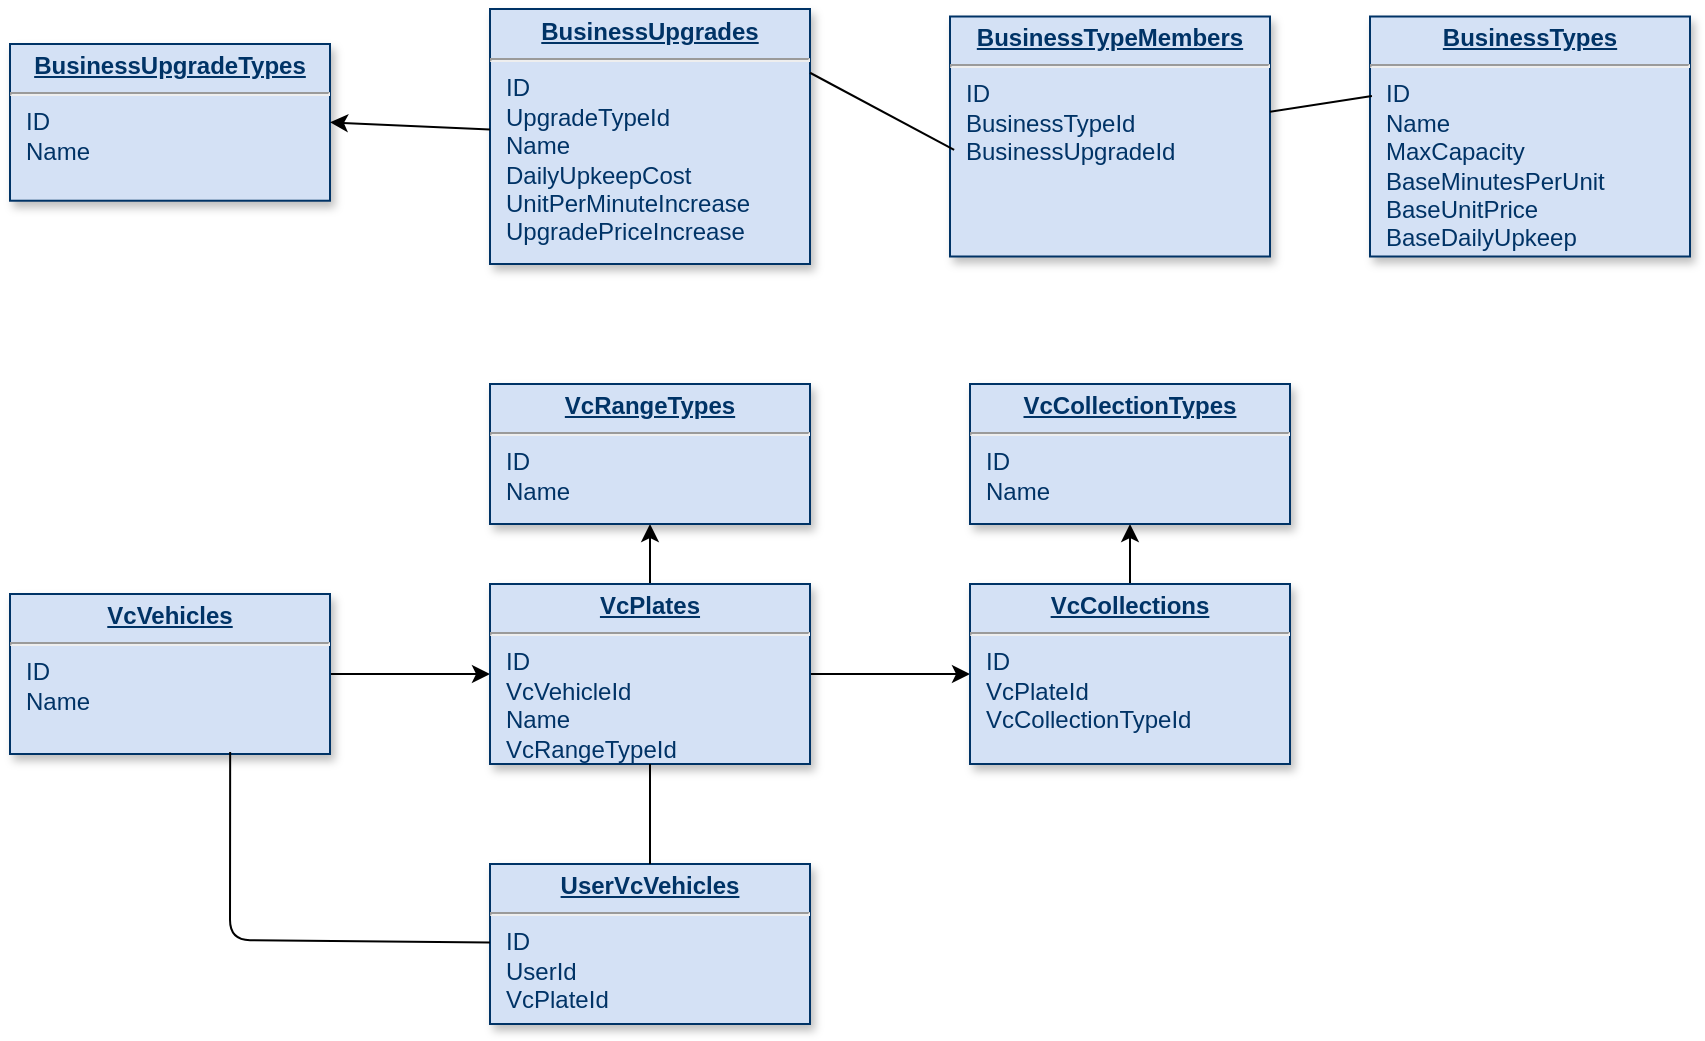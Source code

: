 <mxfile version="14.1.5" type="device"><diagram name="Page-1" id="efa7a0a1-bf9b-a30e-e6df-94a7791c09e9"><mxGraphModel dx="1422" dy="822" grid="1" gridSize="10" guides="1" tooltips="1" connect="1" arrows="1" fold="1" page="1" pageScale="1" pageWidth="826" pageHeight="1169" background="#ffffff" math="0" shadow="0"><root><mxCell id="0"/><mxCell id="1" parent="0"/><mxCell id="19" value="&lt;p style=&quot;margin: 0px ; margin-top: 4px ; text-align: center ; text-decoration: underline&quot;&gt;&lt;b&gt;BusinessTypes&lt;/b&gt;&lt;/p&gt;&lt;hr&gt;&lt;p style=&quot;margin: 0px ; margin-left: 8px&quot;&gt;ID&lt;/p&gt;&lt;p style=&quot;margin: 0px ; margin-left: 8px&quot;&gt;Name&lt;/p&gt;&lt;p style=&quot;margin: 0px ; margin-left: 8px&quot;&gt;MaxCapacity&lt;/p&gt;&lt;p style=&quot;margin: 0px ; margin-left: 8px&quot;&gt;BaseMinutesPerUnit&lt;/p&gt;&lt;p style=&quot;margin: 0px ; margin-left: 8px&quot;&gt;BaseUnitPrice&lt;/p&gt;&lt;p style=&quot;margin: 0px ; margin-left: 8px&quot;&gt;BaseDailyUpkeep&lt;/p&gt;" style="verticalAlign=top;align=left;overflow=fill;fontSize=12;fontFamily=Helvetica;html=1;strokeColor=#003366;shadow=1;fillColor=#D4E1F5;fontColor=#003366" parent="1" vertex="1"><mxGeometry x="700.0" y="146.25" width="160" height="120" as="geometry"/></mxCell><mxCell id="21" value="&lt;p style=&quot;margin: 0px ; margin-top: 4px ; text-align: center ; text-decoration: underline&quot;&gt;&lt;strong&gt;BusinessUpgrades&lt;/strong&gt;&lt;/p&gt;&lt;hr&gt;&lt;p style=&quot;margin: 0px ; margin-left: 8px&quot;&gt;ID&lt;/p&gt;&lt;p style=&quot;margin: 0px ; margin-left: 8px&quot;&gt;UpgradeTypeId&lt;/p&gt;&lt;p style=&quot;margin: 0px ; margin-left: 8px&quot;&gt;Name&lt;/p&gt;&lt;p style=&quot;margin: 0px ; margin-left: 8px&quot;&gt;DailyUpkeepCost&lt;/p&gt;&lt;p style=&quot;margin: 0px ; margin-left: 8px&quot;&gt;UnitPerMinuteIncrease&lt;/p&gt;&lt;p style=&quot;margin: 0px ; margin-left: 8px&quot;&gt;UpgradePriceIncrease&lt;/p&gt;" style="verticalAlign=top;align=left;overflow=fill;fontSize=12;fontFamily=Helvetica;html=1;strokeColor=#003366;shadow=1;fillColor=#D4E1F5;fontColor=#003366" parent="1" vertex="1"><mxGeometry x="260" y="142.5" width="160" height="127.5" as="geometry"/></mxCell><mxCell id="25" value="&lt;p style=&quot;margin: 0px ; margin-top: 4px ; text-align: center ; text-decoration: underline&quot;&gt;&lt;b&gt;BusinessUpgradeTypes&lt;/b&gt;&lt;/p&gt;&lt;hr&gt;&lt;p style=&quot;margin: 0px ; margin-left: 8px&quot;&gt;ID&lt;/p&gt;&lt;p style=&quot;margin: 0px ; margin-left: 8px&quot;&gt;Name&lt;/p&gt;" style="verticalAlign=top;align=left;overflow=fill;fontSize=12;fontFamily=Helvetica;html=1;strokeColor=#003366;shadow=1;fillColor=#D4E1F5;fontColor=#003366" parent="1" vertex="1"><mxGeometry x="20" y="160" width="160" height="78.36" as="geometry"/></mxCell><mxCell id="S1tk-yrZmZSNaKdjhj4R-123" value="" style="endArrow=classic;html=1;entryX=1;entryY=0.5;entryDx=0;entryDy=0;" parent="1" source="21" target="25" edge="1"><mxGeometry relative="1" as="geometry"><mxPoint x="240" y="190" as="sourcePoint"/><mxPoint x="250" y="330" as="targetPoint"/></mxGeometry></mxCell><mxCell id="S1tk-yrZmZSNaKdjhj4R-125" value="&lt;p style=&quot;margin: 0px ; margin-top: 4px ; text-align: center ; text-decoration: underline&quot;&gt;&lt;b&gt;BusinessTypeMembers&lt;/b&gt;&lt;/p&gt;&lt;hr&gt;&lt;p style=&quot;margin: 0px ; margin-left: 8px&quot;&gt;ID&lt;/p&gt;&lt;p style=&quot;margin: 0px ; margin-left: 8px&quot;&gt;BusinessTypeId&lt;/p&gt;&lt;p style=&quot;margin: 0px ; margin-left: 8px&quot;&gt;BusinessUpgradeId&lt;/p&gt;" style="verticalAlign=top;align=left;overflow=fill;fontSize=12;fontFamily=Helvetica;html=1;strokeColor=#003366;shadow=1;fillColor=#D4E1F5;fontColor=#003366" parent="1" vertex="1"><mxGeometry x="490.0" y="146.25" width="160" height="120" as="geometry"/></mxCell><mxCell id="S1tk-yrZmZSNaKdjhj4R-127" value="" style="endArrow=none;html=1;entryX=0.013;entryY=0.556;entryDx=0;entryDy=0;entryPerimeter=0;exitX=1;exitY=0.25;exitDx=0;exitDy=0;" parent="1" source="21" target="S1tk-yrZmZSNaKdjhj4R-125" edge="1"><mxGeometry width="50" height="50" relative="1" as="geometry"><mxPoint x="420" y="370" as="sourcePoint"/><mxPoint x="470" y="320" as="targetPoint"/></mxGeometry></mxCell><mxCell id="rmfm0lNkYl5G-NYbzPea-27" value="" style="endArrow=none;html=1;entryX=0.006;entryY=0.331;entryDx=0;entryDy=0;entryPerimeter=0;" parent="1" source="S1tk-yrZmZSNaKdjhj4R-125" target="19" edge="1"><mxGeometry width="50" height="50" relative="1" as="geometry"><mxPoint x="680" y="360" as="sourcePoint"/><mxPoint x="730" y="310" as="targetPoint"/></mxGeometry></mxCell><mxCell id="rmfm0lNkYl5G-NYbzPea-32" value="" style="edgeStyle=orthogonalEdgeStyle;rounded=0;orthogonalLoop=1;jettySize=auto;html=1;" parent="1" source="rmfm0lNkYl5G-NYbzPea-29" target="rmfm0lNkYl5G-NYbzPea-31" edge="1"><mxGeometry relative="1" as="geometry"/></mxCell><mxCell id="rmfm0lNkYl5G-NYbzPea-29" value="&lt;p style=&quot;margin: 0px ; margin-top: 4px ; text-align: center ; text-decoration: underline&quot;&gt;&lt;strong&gt;VcVehicles&lt;/strong&gt;&lt;/p&gt;&lt;hr&gt;&lt;p style=&quot;margin: 0px ; margin-left: 8px&quot;&gt;ID&lt;/p&gt;&lt;p style=&quot;margin: 0px ; margin-left: 8px&quot;&gt;Name&lt;/p&gt;" style="verticalAlign=top;align=left;overflow=fill;fontSize=12;fontFamily=Helvetica;html=1;strokeColor=#003366;shadow=1;fillColor=#D4E1F5;fontColor=#003366" parent="1" vertex="1"><mxGeometry x="20" y="435" width="160" height="80" as="geometry"/></mxCell><mxCell id="rmfm0lNkYl5G-NYbzPea-34" value="" style="edgeStyle=orthogonalEdgeStyle;rounded=0;orthogonalLoop=1;jettySize=auto;html=1;" parent="1" source="rmfm0lNkYl5G-NYbzPea-31" target="rmfm0lNkYl5G-NYbzPea-33" edge="1"><mxGeometry relative="1" as="geometry"/></mxCell><mxCell id="rmfm0lNkYl5G-NYbzPea-36" value="" style="edgeStyle=orthogonalEdgeStyle;rounded=0;orthogonalLoop=1;jettySize=auto;html=1;" parent="1" source="rmfm0lNkYl5G-NYbzPea-31" target="rmfm0lNkYl5G-NYbzPea-35" edge="1"><mxGeometry relative="1" as="geometry"/></mxCell><mxCell id="rmfm0lNkYl5G-NYbzPea-31" value="&lt;p style=&quot;margin: 0px ; margin-top: 4px ; text-align: center ; text-decoration: underline&quot;&gt;&lt;strong&gt;VcPlates&lt;/strong&gt;&lt;/p&gt;&lt;hr&gt;&lt;p style=&quot;margin: 0px ; margin-left: 8px&quot;&gt;ID&lt;/p&gt;&lt;p style=&quot;margin: 0px ; margin-left: 8px&quot;&gt;VcVehicleId&lt;/p&gt;&lt;p style=&quot;margin: 0px ; margin-left: 8px&quot;&gt;Name&lt;/p&gt;&lt;p style=&quot;margin: 0px ; margin-left: 8px&quot;&gt;VcRangeTypeId&lt;/p&gt;" style="verticalAlign=top;align=left;overflow=fill;fontSize=12;fontFamily=Helvetica;html=1;strokeColor=#003366;shadow=1;fillColor=#D4E1F5;fontColor=#003366" parent="1" vertex="1"><mxGeometry x="260" y="430" width="160" height="90" as="geometry"/></mxCell><mxCell id="rmfm0lNkYl5G-NYbzPea-33" value="&lt;p style=&quot;margin: 0px ; margin-top: 4px ; text-align: center ; text-decoration: underline&quot;&gt;&lt;strong&gt;VcRangeTypes&lt;/strong&gt;&lt;/p&gt;&lt;hr&gt;&lt;p style=&quot;margin: 0px ; margin-left: 8px&quot;&gt;ID&lt;/p&gt;&lt;p style=&quot;margin: 0px ; margin-left: 8px&quot;&gt;Name&lt;/p&gt;" style="verticalAlign=top;align=left;overflow=fill;fontSize=12;fontFamily=Helvetica;html=1;strokeColor=#003366;shadow=1;fillColor=#D4E1F5;fontColor=#003366" parent="1" vertex="1"><mxGeometry x="260" y="330" width="160" height="70" as="geometry"/></mxCell><mxCell id="rmfm0lNkYl5G-NYbzPea-38" value="" style="edgeStyle=orthogonalEdgeStyle;rounded=0;orthogonalLoop=1;jettySize=auto;html=1;" parent="1" source="rmfm0lNkYl5G-NYbzPea-35" target="rmfm0lNkYl5G-NYbzPea-37" edge="1"><mxGeometry relative="1" as="geometry"/></mxCell><mxCell id="rmfm0lNkYl5G-NYbzPea-35" value="&lt;p style=&quot;margin: 0px ; margin-top: 4px ; text-align: center ; text-decoration: underline&quot;&gt;&lt;strong&gt;VcCollections&lt;/strong&gt;&lt;/p&gt;&lt;hr&gt;&lt;p style=&quot;margin: 0px ; margin-left: 8px&quot;&gt;ID&lt;/p&gt;&lt;p style=&quot;margin: 0px ; margin-left: 8px&quot;&gt;VcPlateId&lt;/p&gt;&lt;p style=&quot;margin: 0px ; margin-left: 8px&quot;&gt;VcCollectionTypeId&lt;/p&gt;" style="verticalAlign=top;align=left;overflow=fill;fontSize=12;fontFamily=Helvetica;html=1;strokeColor=#003366;shadow=1;fillColor=#D4E1F5;fontColor=#003366" parent="1" vertex="1"><mxGeometry x="500" y="430" width="160" height="90" as="geometry"/></mxCell><mxCell id="rmfm0lNkYl5G-NYbzPea-37" value="&lt;p style=&quot;margin: 0px ; margin-top: 4px ; text-align: center ; text-decoration: underline&quot;&gt;&lt;strong&gt;VcCollectionTypes&lt;/strong&gt;&lt;/p&gt;&lt;hr&gt;&lt;p style=&quot;margin: 0px ; margin-left: 8px&quot;&gt;ID&lt;/p&gt;&lt;p style=&quot;margin: 0px ; margin-left: 8px&quot;&gt;&lt;span&gt;Name&lt;/span&gt;&lt;/p&gt;" style="verticalAlign=top;align=left;overflow=fill;fontSize=12;fontFamily=Helvetica;html=1;strokeColor=#003366;shadow=1;fillColor=#D4E1F5;fontColor=#003366" parent="1" vertex="1"><mxGeometry x="500" y="330" width="160" height="70" as="geometry"/></mxCell><mxCell id="rmfm0lNkYl5G-NYbzPea-39" value="&lt;p style=&quot;margin: 0px ; margin-top: 4px ; text-align: center ; text-decoration: underline&quot;&gt;&lt;strong&gt;UserVcVehicles&lt;/strong&gt;&lt;/p&gt;&lt;hr&gt;&lt;p style=&quot;margin: 0px ; margin-left: 8px&quot;&gt;ID&lt;/p&gt;&lt;p style=&quot;margin: 0px ; margin-left: 8px&quot;&gt;UserId&lt;/p&gt;&lt;p style=&quot;margin: 0px ; margin-left: 8px&quot;&gt;&lt;span&gt;VcPlateId&lt;/span&gt;&lt;br&gt;&lt;/p&gt;" style="verticalAlign=top;align=left;overflow=fill;fontSize=12;fontFamily=Helvetica;html=1;strokeColor=#003366;shadow=1;fillColor=#D4E1F5;fontColor=#003366" parent="1" vertex="1"><mxGeometry x="260" y="570" width="160" height="80" as="geometry"/></mxCell><mxCell id="rmfm0lNkYl5G-NYbzPea-40" value="" style="endArrow=none;html=1;entryX=0.5;entryY=1;entryDx=0;entryDy=0;exitX=0.5;exitY=0;exitDx=0;exitDy=0;" parent="1" source="rmfm0lNkYl5G-NYbzPea-39" target="rmfm0lNkYl5G-NYbzPea-31" edge="1"><mxGeometry width="50" height="50" relative="1" as="geometry"><mxPoint x="150" y="630" as="sourcePoint"/><mxPoint x="200" y="580" as="targetPoint"/></mxGeometry></mxCell><mxCell id="rmfm0lNkYl5G-NYbzPea-41" value="" style="endArrow=none;html=1;entryX=0.688;entryY=0.988;entryDx=0;entryDy=0;entryPerimeter=0;" parent="1" source="rmfm0lNkYl5G-NYbzPea-39" target="rmfm0lNkYl5G-NYbzPea-29" edge="1"><mxGeometry width="50" height="50" relative="1" as="geometry"><mxPoint x="130" y="560" as="sourcePoint"/><mxPoint x="180" y="510" as="targetPoint"/><Array as="points"><mxPoint x="130" y="608"/></Array></mxGeometry></mxCell></root></mxGraphModel></diagram></mxfile>
